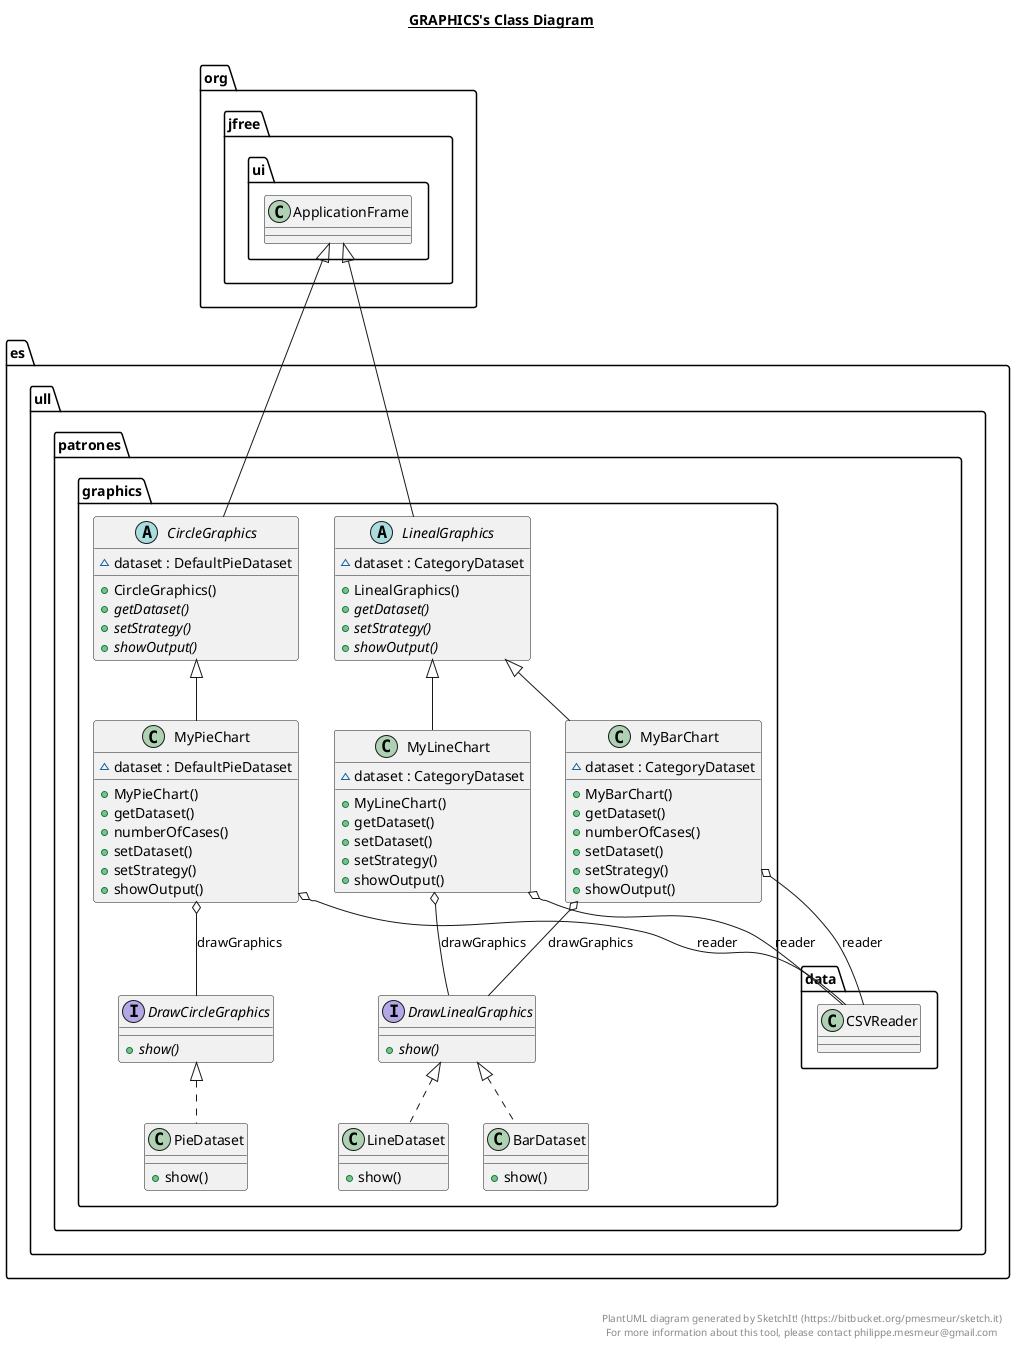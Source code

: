 @startuml

title __GRAPHICS's Class Diagram__\n

  namespace es.ull.patrones {
    namespace es.ull.patrones.graphics {
      class es.ull.patrones.graphics.BarDataset {
          + show()
      }
    }
  }
  

  namespace es.ull.patrones {
    namespace es.ull.patrones.graphics {
      abstract class es.ull.patrones.graphics.CircleGraphics {
          ~ dataset : DefaultPieDataset
          + CircleGraphics()
          {abstract} + getDataset()
          {abstract} + setStrategy()
          {abstract} + showOutput()
      }
    }
  }
  

  namespace es.ull.patrones {
    namespace es.ull.patrones.graphics {
      interface es.ull.patrones.graphics.DrawCircleGraphics {
          {abstract} + show()
      }
    }
  }
  

  namespace es.ull.patrones {
    namespace es.ull.patrones.graphics {
      interface es.ull.patrones.graphics.DrawLinealGraphics {
          {abstract} + show()
      }
    }
  }
  

  namespace es.ull.patrones {
    namespace es.ull.patrones.graphics {
      class es.ull.patrones.graphics.LineDataset {
          + show()
      }
    }
  }
  

  namespace es.ull.patrones {
    namespace es.ull.patrones.graphics {
      abstract class es.ull.patrones.graphics.LinealGraphics {
          ~ dataset : CategoryDataset
          + LinealGraphics()
          {abstract} + getDataset()
          {abstract} + setStrategy()
          {abstract} + showOutput()
      }
    }
  }
  

  namespace es.ull.patrones {
    namespace es.ull.patrones.graphics {
      class es.ull.patrones.graphics.MyBarChart {
          ~ dataset : CategoryDataset
          + MyBarChart()
          + getDataset()
          + numberOfCases()
          + setDataset()
          + setStrategy()
          + showOutput()
      }
    }
  }
  

  namespace es.ull.patrones {
    namespace es.ull.patrones.graphics {
      class es.ull.patrones.graphics.MyLineChart {
          ~ dataset : CategoryDataset
          + MyLineChart()
          + getDataset()
          + setDataset()
          + setStrategy()
          + showOutput()
      }
    }
  }
  

  namespace es.ull.patrones {
    namespace es.ull.patrones.graphics {
      class es.ull.patrones.graphics.MyPieChart {
          ~ dataset : DefaultPieDataset
          + MyPieChart()
          + getDataset()
          + numberOfCases()
          + setDataset()
          + setStrategy()
          + showOutput()
      }
    }
  }
  

  namespace es.ull.patrones {
    namespace es.ull.patrones.graphics {
      class es.ull.patrones.graphics.PieDataset {
          + show()
      }
    }
  }
  

  es.ull.patrones.graphics.BarDataset .up.|> es.ull.patrones.graphics.DrawLinealGraphics
  es.ull.patrones.graphics.CircleGraphics -up-|> org.jfree.ui.ApplicationFrame
  es.ull.patrones.graphics.LineDataset .up.|> es.ull.patrones.graphics.DrawLinealGraphics
  es.ull.patrones.graphics.LinealGraphics -up-|> org.jfree.ui.ApplicationFrame
  es.ull.patrones.graphics.MyBarChart -up-|> es.ull.patrones.graphics.LinealGraphics
  es.ull.patrones.graphics.MyBarChart o-- es.ull.patrones.graphics.DrawLinealGraphics : drawGraphics
  es.ull.patrones.graphics.MyBarChart o-- es.ull.patrones.data.CSVReader : reader
  es.ull.patrones.graphics.MyLineChart -up-|> es.ull.patrones.graphics.LinealGraphics
  es.ull.patrones.graphics.MyLineChart o-- es.ull.patrones.graphics.DrawLinealGraphics : drawGraphics
  es.ull.patrones.graphics.MyLineChart o-- es.ull.patrones.data.CSVReader : reader
  es.ull.patrones.graphics.MyPieChart -up-|> es.ull.patrones.graphics.CircleGraphics
  es.ull.patrones.graphics.MyPieChart o-- es.ull.patrones.graphics.DrawCircleGraphics : drawGraphics
  es.ull.patrones.graphics.MyPieChart o-- es.ull.patrones.data.CSVReader : reader
  es.ull.patrones.graphics.PieDataset .up.|> es.ull.patrones.graphics.DrawCircleGraphics


right footer


PlantUML diagram generated by SketchIt! (https://bitbucket.org/pmesmeur/sketch.it)
For more information about this tool, please contact philippe.mesmeur@gmail.com
endfooter

@enduml
